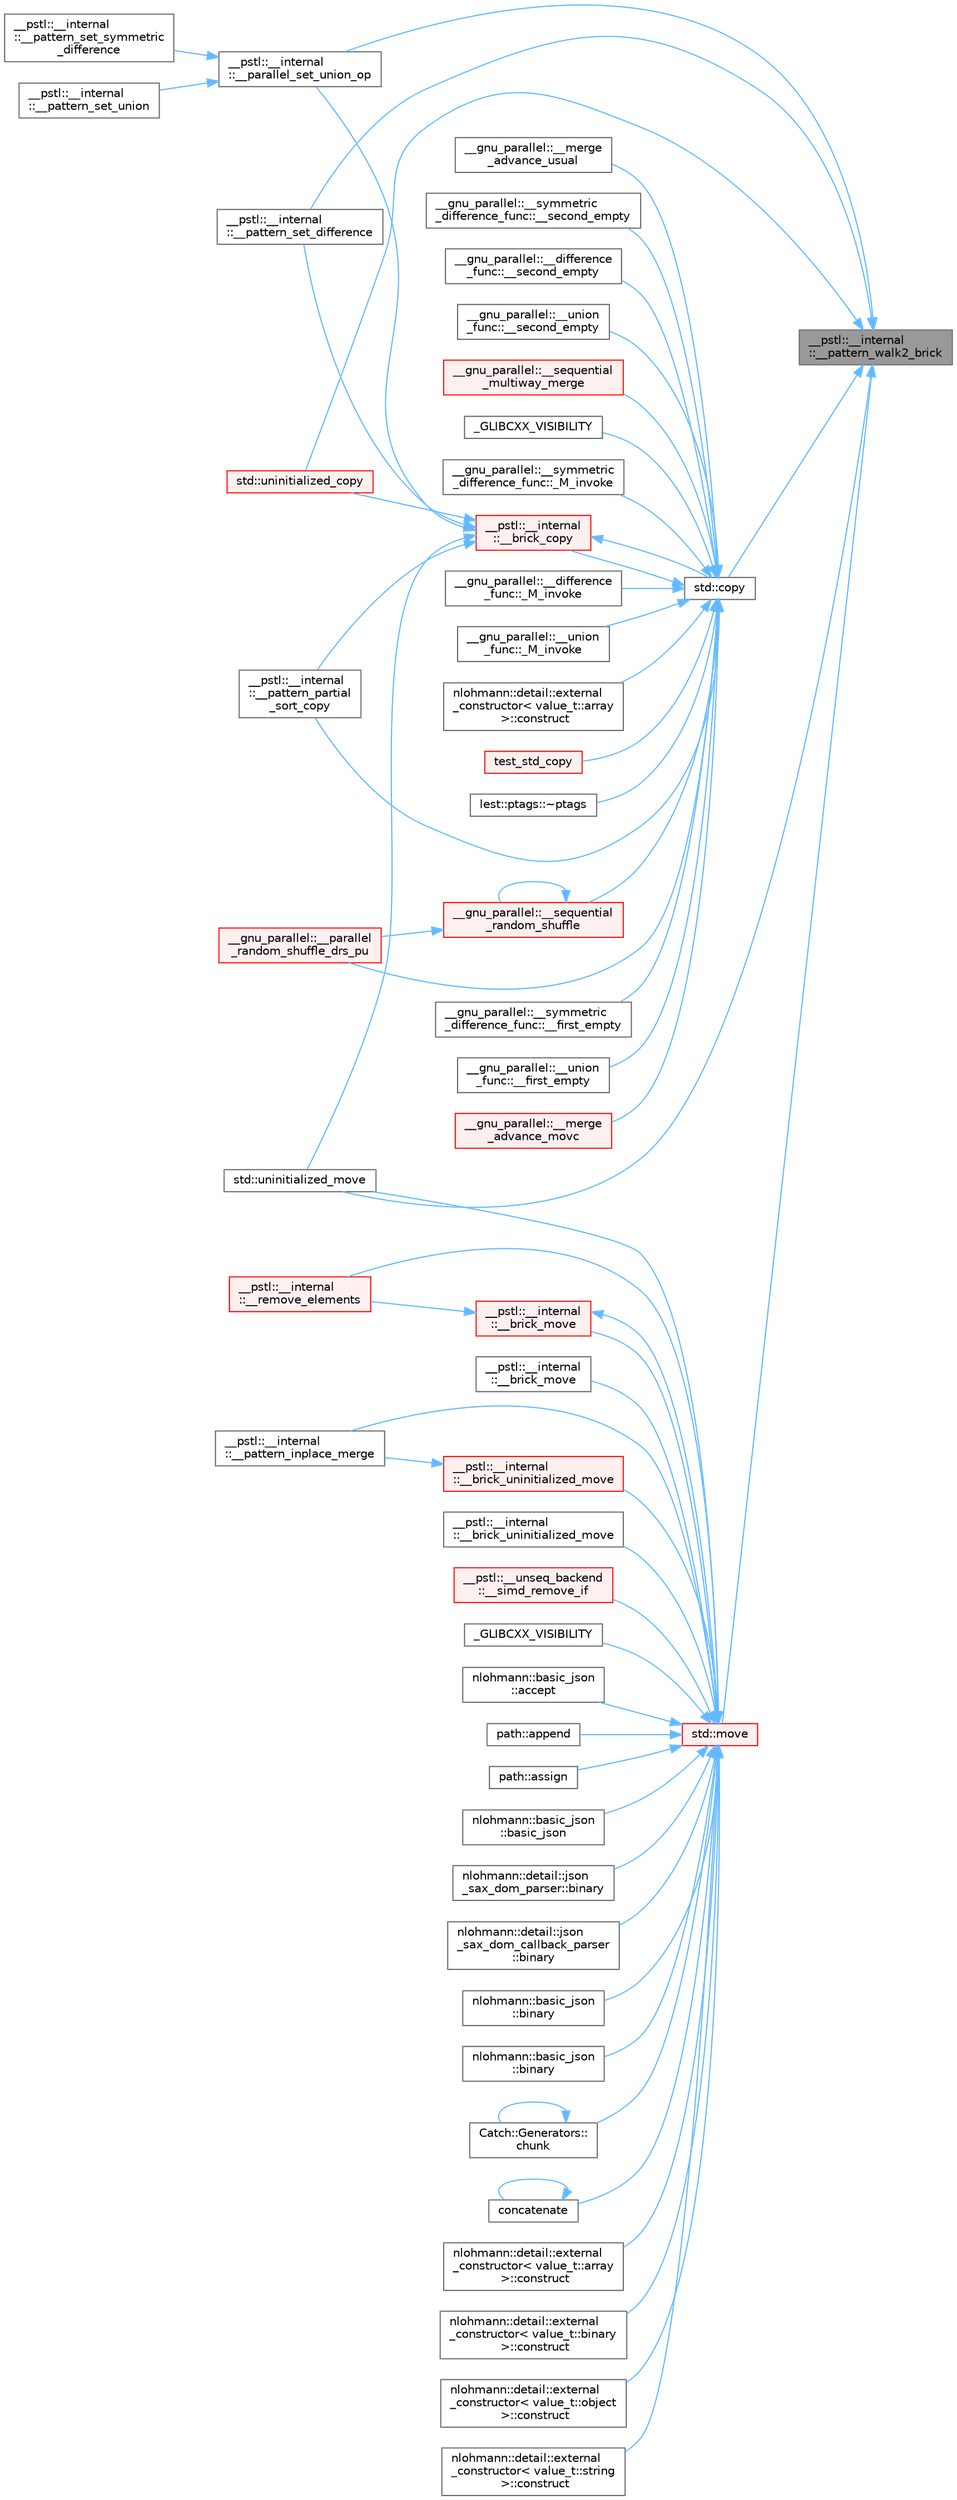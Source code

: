 digraph "__pstl::__internal::__pattern_walk2_brick"
{
 // LATEX_PDF_SIZE
  bgcolor="transparent";
  edge [fontname=Helvetica,fontsize=10,labelfontname=Helvetica,labelfontsize=10];
  node [fontname=Helvetica,fontsize=10,shape=box,height=0.2,width=0.4];
  rankdir="RL";
  Node1 [id="Node000001",label="__pstl::__internal\l::__pattern_walk2_brick",height=0.2,width=0.4,color="gray40", fillcolor="grey60", style="filled", fontcolor="black",tooltip=" "];
  Node1 -> Node2 [id="edge127_Node000001_Node000002",dir="back",color="steelblue1",style="solid",tooltip=" "];
  Node2 [id="Node000002",label="__pstl::__internal\l::__parallel_set_union_op",height=0.2,width=0.4,color="grey40", fillcolor="white", style="filled",URL="$namespace____pstl_1_1____internal.html#a32f3932c1bca5cc9da70582e4ddf540b",tooltip=" "];
  Node2 -> Node3 [id="edge128_Node000002_Node000003",dir="back",color="steelblue1",style="solid",tooltip=" "];
  Node3 [id="Node000003",label="__pstl::__internal\l::__pattern_set_symmetric\l_difference",height=0.2,width=0.4,color="grey40", fillcolor="white", style="filled",URL="$namespace____pstl_1_1____internal.html#a0a3f69c5b0b60d4ea1e4127f8eab8ef2",tooltip=" "];
  Node2 -> Node4 [id="edge129_Node000002_Node000004",dir="back",color="steelblue1",style="solid",tooltip=" "];
  Node4 [id="Node000004",label="__pstl::__internal\l::__pattern_set_union",height=0.2,width=0.4,color="grey40", fillcolor="white", style="filled",URL="$namespace____pstl_1_1____internal.html#ac7e0e35e17f94ea6ac0b9a531e6805f6",tooltip=" "];
  Node1 -> Node5 [id="edge130_Node000001_Node000005",dir="back",color="steelblue1",style="solid",tooltip=" "];
  Node5 [id="Node000005",label="__pstl::__internal\l::__pattern_set_difference",height=0.2,width=0.4,color="grey40", fillcolor="white", style="filled",URL="$namespace____pstl_1_1____internal.html#a21887a3e3ba35dc56e4d524dd6f2dde5",tooltip=" "];
  Node1 -> Node6 [id="edge131_Node000001_Node000006",dir="back",color="steelblue1",style="solid",tooltip=" "];
  Node6 [id="Node000006",label="std::copy",height=0.2,width=0.4,color="grey40", fillcolor="white", style="filled",URL="$namespacestd.html#a4e3366cc5ea1e47fac759952b877ed0d",tooltip=" "];
  Node6 -> Node7 [id="edge132_Node000006_Node000007",dir="back",color="steelblue1",style="solid",tooltip=" "];
  Node7 [id="Node000007",label="__pstl::__internal\l::__brick_copy",height=0.2,width=0.4,color="red", fillcolor="#FFF0F0", style="filled",URL="$namespace____pstl_1_1____internal.html#afeb0a574201d45df430150e28155b9de",tooltip=" "];
  Node7 -> Node2 [id="edge133_Node000007_Node000002",dir="back",color="steelblue1",style="solid",tooltip=" "];
  Node7 -> Node9 [id="edge134_Node000007_Node000009",dir="back",color="steelblue1",style="solid",tooltip=" "];
  Node9 [id="Node000009",label="__pstl::__internal\l::__pattern_partial\l_sort_copy",height=0.2,width=0.4,color="grey40", fillcolor="white", style="filled",URL="$namespace____pstl_1_1____internal.html#a0b0d1ce785beef64a5003271d4cd5c4a",tooltip=" "];
  Node7 -> Node5 [id="edge135_Node000007_Node000005",dir="back",color="steelblue1",style="solid",tooltip=" "];
  Node7 -> Node6 [id="edge136_Node000007_Node000006",dir="back",color="steelblue1",style="solid",tooltip=" "];
  Node7 -> Node11 [id="edge137_Node000007_Node000011",dir="back",color="steelblue1",style="solid",tooltip=" "];
  Node11 [id="Node000011",label="std::uninitialized_copy",height=0.2,width=0.4,color="red", fillcolor="#FFF0F0", style="filled",URL="$namespacestd.html#ae8f76360bfad6375b33b57235ca96d97",tooltip=" "];
  Node7 -> Node13 [id="edge138_Node000007_Node000013",dir="back",color="steelblue1",style="solid",tooltip=" "];
  Node13 [id="Node000013",label="std::uninitialized_move",height=0.2,width=0.4,color="grey40", fillcolor="white", style="filled",URL="$namespacestd.html#affe72b3822ef701f99b9ba1a6c953aed",tooltip=" "];
  Node6 -> Node14 [id="edge139_Node000006_Node000014",dir="back",color="steelblue1",style="solid",tooltip=" "];
  Node14 [id="Node000014",label="__gnu_parallel::__symmetric\l_difference_func::__first_empty",height=0.2,width=0.4,color="grey40", fillcolor="white", style="filled",URL="$struct____gnu__parallel_1_1____symmetric__difference__func.html#ad0c58badf7c8e795fbae1b8db27f317e",tooltip=" "];
  Node6 -> Node15 [id="edge140_Node000006_Node000015",dir="back",color="steelblue1",style="solid",tooltip=" "];
  Node15 [id="Node000015",label="__gnu_parallel::__union\l_func::__first_empty",height=0.2,width=0.4,color="grey40", fillcolor="white", style="filled",URL="$struct____gnu__parallel_1_1____union__func.html#a1a76a888a827bd73fe72033a9ef5b391",tooltip=" "];
  Node6 -> Node16 [id="edge141_Node000006_Node000016",dir="back",color="steelblue1",style="solid",tooltip=" "];
  Node16 [id="Node000016",label="__gnu_parallel::__merge\l_advance_movc",height=0.2,width=0.4,color="red", fillcolor="#FFF0F0", style="filled",URL="$namespace____gnu__parallel.html#a8deacd343b40dc77deeb1a8e515e7358",tooltip="Merge routine being able to merge only the __max_length smallest elements."];
  Node6 -> Node43 [id="edge142_Node000006_Node000043",dir="back",color="steelblue1",style="solid",tooltip=" "];
  Node43 [id="Node000043",label="__gnu_parallel::__merge\l_advance_usual",height=0.2,width=0.4,color="grey40", fillcolor="white", style="filled",URL="$namespace____gnu__parallel.html#a9a83f26ee291502fd0ccf83a566817c7",tooltip="Merge routine being able to merge only the __max_length smallest elements."];
  Node6 -> Node44 [id="edge143_Node000006_Node000044",dir="back",color="steelblue1",style="solid",tooltip=" "];
  Node44 [id="Node000044",label="__gnu_parallel::__parallel\l_random_shuffle_drs_pu",height=0.2,width=0.4,color="red", fillcolor="#FFF0F0", style="filled",URL="$namespace____gnu__parallel.html#ab52b56076dd965bea099a7187e621d0b",tooltip="Random shuffle code executed by each thread."];
  Node6 -> Node9 [id="edge144_Node000006_Node000009",dir="back",color="steelblue1",style="solid",tooltip=" "];
  Node6 -> Node47 [id="edge145_Node000006_Node000047",dir="back",color="steelblue1",style="solid",tooltip=" "];
  Node47 [id="Node000047",label="__gnu_parallel::__symmetric\l_difference_func::__second_empty",height=0.2,width=0.4,color="grey40", fillcolor="white", style="filled",URL="$struct____gnu__parallel_1_1____symmetric__difference__func.html#a758f7306bf9693c804cae6859f028774",tooltip=" "];
  Node6 -> Node48 [id="edge146_Node000006_Node000048",dir="back",color="steelblue1",style="solid",tooltip=" "];
  Node48 [id="Node000048",label="__gnu_parallel::__difference\l_func::__second_empty",height=0.2,width=0.4,color="grey40", fillcolor="white", style="filled",URL="$struct____gnu__parallel_1_1____difference__func.html#ac3e5dc1e1b3a6e966f81f153a6e71cf7",tooltip=" "];
  Node6 -> Node49 [id="edge147_Node000006_Node000049",dir="back",color="steelblue1",style="solid",tooltip=" "];
  Node49 [id="Node000049",label="__gnu_parallel::__union\l_func::__second_empty",height=0.2,width=0.4,color="grey40", fillcolor="white", style="filled",URL="$struct____gnu__parallel_1_1____union__func.html#af59937451b57960f91b97253a478ada3",tooltip=" "];
  Node6 -> Node20 [id="edge148_Node000006_Node000020",dir="back",color="steelblue1",style="solid",tooltip=" "];
  Node20 [id="Node000020",label="__gnu_parallel::__sequential\l_multiway_merge",height=0.2,width=0.4,color="red", fillcolor="#FFF0F0", style="filled",URL="$namespace____gnu__parallel.html#a5ccf0d17d06a0cdd449939227e55bd9d",tooltip="Sequential multi-way merging switch."];
  Node6 -> Node50 [id="edge149_Node000006_Node000050",dir="back",color="steelblue1",style="solid",tooltip=" "];
  Node50 [id="Node000050",label="__gnu_parallel::__sequential\l_random_shuffle",height=0.2,width=0.4,color="red", fillcolor="#FFF0F0", style="filled",URL="$namespace____gnu__parallel.html#aa9ee237cbbdd03ed217714a05e5a8868",tooltip="Sequential cache-efficient random shuffle."];
  Node50 -> Node44 [id="edge150_Node000050_Node000044",dir="back",color="steelblue1",style="solid",tooltip=" "];
  Node50 -> Node50 [id="edge151_Node000050_Node000050",dir="back",color="steelblue1",style="solid",tooltip=" "];
  Node6 -> Node51 [id="edge152_Node000006_Node000051",dir="back",color="steelblue1",style="solid",tooltip=" "];
  Node51 [id="Node000051",label="_GLIBCXX_VISIBILITY",height=0.2,width=0.4,color="grey40", fillcolor="white", style="filled",URL="$group__sorting__algorithms.html#ga544d74b2d5d0dd2197f5fd6f02691de0",tooltip=" "];
  Node6 -> Node52 [id="edge153_Node000006_Node000052",dir="back",color="steelblue1",style="solid",tooltip=" "];
  Node52 [id="Node000052",label="__gnu_parallel::__symmetric\l_difference_func::_M_invoke",height=0.2,width=0.4,color="grey40", fillcolor="white", style="filled",URL="$struct____gnu__parallel_1_1____symmetric__difference__func.html#ad0991ae1292e3609031af73e45e9359b",tooltip=" "];
  Node6 -> Node53 [id="edge154_Node000006_Node000053",dir="back",color="steelblue1",style="solid",tooltip=" "];
  Node53 [id="Node000053",label="__gnu_parallel::__difference\l_func::_M_invoke",height=0.2,width=0.4,color="grey40", fillcolor="white", style="filled",URL="$struct____gnu__parallel_1_1____difference__func.html#ac3d368ab71561228c073cf2cda62a67d",tooltip=" "];
  Node6 -> Node54 [id="edge155_Node000006_Node000054",dir="back",color="steelblue1",style="solid",tooltip=" "];
  Node54 [id="Node000054",label="__gnu_parallel::__union\l_func::_M_invoke",height=0.2,width=0.4,color="grey40", fillcolor="white", style="filled",URL="$struct____gnu__parallel_1_1____union__func.html#a6c6e3431433fd495dc36abc0bf53adf3",tooltip=" "];
  Node6 -> Node55 [id="edge156_Node000006_Node000055",dir="back",color="steelblue1",style="solid",tooltip=" "];
  Node55 [id="Node000055",label="nlohmann::detail::external\l_constructor\< value_t::array\l \>::construct",height=0.2,width=0.4,color="grey40", fillcolor="white", style="filled",URL="$structnlohmann_1_1detail_1_1external__constructor_3_01value__t_1_1array_01_4.html#a1b9226304e6492141080b4ebf228ddac",tooltip=" "];
  Node6 -> Node56 [id="edge157_Node000006_Node000056",dir="back",color="steelblue1",style="solid",tooltip=" "];
  Node56 [id="Node000056",label="test_std_copy",height=0.2,width=0.4,color="red", fillcolor="#FFF0F0", style="filled",URL="$_classes_2lib_2glm_2test_2core_2core__type__cast_8cpp.html#a8b9ef072f9cccce09afbc81aef387d2a",tooltip=" "];
  Node6 -> Node58 [id="edge158_Node000006_Node000058",dir="back",color="steelblue1",style="solid",tooltip=" "];
  Node58 [id="Node000058",label="lest::ptags::~ptags",height=0.2,width=0.4,color="grey40", fillcolor="white", style="filled",URL="$structlest_1_1ptags.html#a14735ba0320bfc60501c674e39f4252b",tooltip=" "];
  Node1 -> Node59 [id="edge159_Node000001_Node000059",dir="back",color="steelblue1",style="solid",tooltip=" "];
  Node59 [id="Node000059",label="std::move",height=0.2,width=0.4,color="red", fillcolor="#FFF0F0", style="filled",URL="$namespacestd.html#ac7095819f6a8da64d69b1ee3029c52be",tooltip=" "];
  Node59 -> Node60 [id="edge160_Node000059_Node000060",dir="back",color="steelblue1",style="solid",tooltip=" "];
  Node60 [id="Node000060",label="__pstl::__internal\l::__brick_move",height=0.2,width=0.4,color="red", fillcolor="#FFF0F0", style="filled",URL="$namespace____pstl_1_1____internal.html#a6d4b0add6bd0d4764ea4e41cde92d975",tooltip=" "];
  Node60 -> Node62 [id="edge161_Node000060_Node000062",dir="back",color="steelblue1",style="solid",tooltip=" "];
  Node62 [id="Node000062",label="__pstl::__internal\l::__remove_elements",height=0.2,width=0.4,color="red", fillcolor="#FFF0F0", style="filled",URL="$namespace____pstl_1_1____internal.html#ab96ad0e98fb260ea102f3a20ddc0dbf0",tooltip=" "];
  Node60 -> Node59 [id="edge162_Node000060_Node000059",dir="back",color="steelblue1",style="solid",tooltip=" "];
  Node59 -> Node65 [id="edge163_Node000059_Node000065",dir="back",color="steelblue1",style="solid",tooltip=" "];
  Node65 [id="Node000065",label="__pstl::__internal\l::__brick_move",height=0.2,width=0.4,color="grey40", fillcolor="white", style="filled",URL="$namespace____pstl_1_1____internal.html#a7680520275602d5e91c39a4d3d69c44a",tooltip=" "];
  Node59 -> Node66 [id="edge164_Node000059_Node000066",dir="back",color="steelblue1",style="solid",tooltip=" "];
  Node66 [id="Node000066",label="__pstl::__internal\l::__brick_uninitialized_move",height=0.2,width=0.4,color="red", fillcolor="#FFF0F0", style="filled",URL="$namespace____pstl_1_1____internal.html#af0e19ee5ecb61c1dc825f6cf32f73187",tooltip=" "];
  Node66 -> Node67 [id="edge165_Node000066_Node000067",dir="back",color="steelblue1",style="solid",tooltip=" "];
  Node67 [id="Node000067",label="__pstl::__internal\l::__pattern_inplace_merge",height=0.2,width=0.4,color="grey40", fillcolor="white", style="filled",URL="$namespace____pstl_1_1____internal.html#a4776592443a46071702773c7f7fd40d8",tooltip=" "];
  Node59 -> Node68 [id="edge166_Node000059_Node000068",dir="back",color="steelblue1",style="solid",tooltip=" "];
  Node68 [id="Node000068",label="__pstl::__internal\l::__brick_uninitialized_move",height=0.2,width=0.4,color="grey40", fillcolor="white", style="filled",URL="$namespace____pstl_1_1____internal.html#a0b4087c7ee26c9cfbfb34bd9b9483015",tooltip=" "];
  Node59 -> Node67 [id="edge167_Node000059_Node000067",dir="back",color="steelblue1",style="solid",tooltip=" "];
  Node59 -> Node62 [id="edge168_Node000059_Node000062",dir="back",color="steelblue1",style="solid",tooltip=" "];
  Node59 -> Node69 [id="edge169_Node000059_Node000069",dir="back",color="steelblue1",style="solid",tooltip=" "];
  Node69 [id="Node000069",label="__pstl::__unseq_backend\l::__simd_remove_if",height=0.2,width=0.4,color="red", fillcolor="#FFF0F0", style="filled",URL="$namespace____pstl_1_1____unseq__backend.html#af3e3465f13790c9379d715942bfd8234",tooltip=" "];
  Node59 -> Node71 [id="edge170_Node000059_Node000071",dir="back",color="steelblue1",style="solid",tooltip=" "];
  Node71 [id="Node000071",label="_GLIBCXX_VISIBILITY",height=0.2,width=0.4,color="grey40", fillcolor="white", style="filled",URL="$_classes_2lib_2include_2c_09_09_2backward_2auto__ptr_8h.html#a544d74b2d5d0dd2197f5fd6f02691de0",tooltip=" "];
  Node59 -> Node72 [id="edge171_Node000059_Node000072",dir="back",color="steelblue1",style="solid",tooltip=" "];
  Node72 [id="Node000072",label="nlohmann::basic_json\l::accept",height=0.2,width=0.4,color="grey40", fillcolor="white", style="filled",URL="$classnlohmann_1_1basic__json.html#a47fb596473649332185aedb0a8a6ccc5",tooltip="check if the input is valid JSON"];
  Node59 -> Node73 [id="edge172_Node000059_Node000073",dir="back",color="steelblue1",style="solid",tooltip=" "];
  Node73 [id="Node000073",label="path::append",height=0.2,width=0.4,color="grey40", fillcolor="white", style="filled",URL="$classpath.html#ae0bb96cdbc740ecab6c9d6f4992b479d",tooltip="Appends another path onto the end of this one."];
  Node59 -> Node74 [id="edge173_Node000059_Node000074",dir="back",color="steelblue1",style="solid",tooltip=" "];
  Node74 [id="Node000074",label="path::assign",height=0.2,width=0.4,color="grey40", fillcolor="white", style="filled",URL="$classpath.html#ae054c9202b32da787732c0e117453786",tooltip="Replaces the contents of the path with that of another."];
  Node59 -> Node75 [id="edge174_Node000059_Node000075",dir="back",color="steelblue1",style="solid",tooltip=" "];
  Node75 [id="Node000075",label="nlohmann::basic_json\l::basic_json",height=0.2,width=0.4,color="grey40", fillcolor="white", style="filled",URL="$classnlohmann_1_1basic__json.html#aeac617faf3448d6d2cb33a020be01d37",tooltip="create a container (array or object) from an initializer list"];
  Node59 -> Node76 [id="edge175_Node000059_Node000076",dir="back",color="steelblue1",style="solid",tooltip=" "];
  Node76 [id="Node000076",label="nlohmann::detail::json\l_sax_dom_parser::binary",height=0.2,width=0.4,color="grey40", fillcolor="white", style="filled",URL="$classnlohmann_1_1detail_1_1json__sax__dom__parser.html#acc05c450d515f0f95c37401bf23c8db3",tooltip=" "];
  Node59 -> Node77 [id="edge176_Node000059_Node000077",dir="back",color="steelblue1",style="solid",tooltip=" "];
  Node77 [id="Node000077",label="nlohmann::detail::json\l_sax_dom_callback_parser\l::binary",height=0.2,width=0.4,color="grey40", fillcolor="white", style="filled",URL="$classnlohmann_1_1detail_1_1json__sax__dom__callback__parser.html#a66f5515cddef5074c9499f21c26ac099",tooltip=" "];
  Node59 -> Node78 [id="edge177_Node000059_Node000078",dir="back",color="steelblue1",style="solid",tooltip=" "];
  Node78 [id="Node000078",label="nlohmann::basic_json\l::binary",height=0.2,width=0.4,color="grey40", fillcolor="white", style="filled",URL="$classnlohmann_1_1basic__json.html#ab085777bbfbfac5a472120b991ef5cf3",tooltip="explicitly create a binary array"];
  Node59 -> Node79 [id="edge178_Node000059_Node000079",dir="back",color="steelblue1",style="solid",tooltip=" "];
  Node79 [id="Node000079",label="nlohmann::basic_json\l::binary",height=0.2,width=0.4,color="grey40", fillcolor="white", style="filled",URL="$classnlohmann_1_1basic__json.html#a534d4793bcfa81a307b7f3f7eab2cff9",tooltip="explicitly create a binary array (with subtype)"];
  Node59 -> Node80 [id="edge179_Node000059_Node000080",dir="back",color="steelblue1",style="solid",tooltip=" "];
  Node80 [id="Node000080",label="Catch::Generators::\lchunk",height=0.2,width=0.4,color="grey40", fillcolor="white", style="filled",URL="$namespace_catch_1_1_generators.html#acb4654b4e840e438e3bc204ac4d8e157",tooltip=" "];
  Node80 -> Node80 [id="edge180_Node000080_Node000080",dir="back",color="steelblue1",style="solid",tooltip=" "];
  Node59 -> Node81 [id="edge181_Node000059_Node000081",dir="back",color="steelblue1",style="solid",tooltip=" "];
  Node81 [id="Node000081",label="concatenate",height=0.2,width=0.4,color="grey40", fillcolor="white", style="filled",URL="$parser_8inl.html#af49131ba8c9d457cc429110e01808f9a",tooltip=" "];
  Node81 -> Node81 [id="edge182_Node000081_Node000081",dir="back",color="steelblue1",style="solid",tooltip=" "];
  Node59 -> Node82 [id="edge183_Node000059_Node000082",dir="back",color="steelblue1",style="solid",tooltip=" "];
  Node82 [id="Node000082",label="nlohmann::detail::external\l_constructor\< value_t::array\l \>::construct",height=0.2,width=0.4,color="grey40", fillcolor="white", style="filled",URL="$structnlohmann_1_1detail_1_1external__constructor_3_01value__t_1_1array_01_4.html#a50474d6624957a630a1d398cac1e7bfa",tooltip=" "];
  Node59 -> Node83 [id="edge184_Node000059_Node000083",dir="back",color="steelblue1",style="solid",tooltip=" "];
  Node83 [id="Node000083",label="nlohmann::detail::external\l_constructor\< value_t::binary\l \>::construct",height=0.2,width=0.4,color="grey40", fillcolor="white", style="filled",URL="$structnlohmann_1_1detail_1_1external__constructor_3_01value__t_1_1binary_01_4.html#a1c478157dc8bad20f09572c5b2406150",tooltip=" "];
  Node59 -> Node84 [id="edge185_Node000059_Node000084",dir="back",color="steelblue1",style="solid",tooltip=" "];
  Node84 [id="Node000084",label="nlohmann::detail::external\l_constructor\< value_t::object\l \>::construct",height=0.2,width=0.4,color="grey40", fillcolor="white", style="filled",URL="$structnlohmann_1_1detail_1_1external__constructor_3_01value__t_1_1object_01_4.html#a1e044961affbd6417386d6e9f1d545e9",tooltip=" "];
  Node59 -> Node85 [id="edge186_Node000059_Node000085",dir="back",color="steelblue1",style="solid",tooltip=" "];
  Node85 [id="Node000085",label="nlohmann::detail::external\l_constructor\< value_t::string\l \>::construct",height=0.2,width=0.4,color="grey40", fillcolor="white", style="filled",URL="$structnlohmann_1_1detail_1_1external__constructor_3_01value__t_1_1string_01_4.html#a74f56b9ca1d4e8db9751353d76668322",tooltip=" "];
  Node59 -> Node13 [id="edge187_Node000059_Node000013",dir="back",color="steelblue1",style="solid",tooltip=" "];
  Node1 -> Node11 [id="edge188_Node000001_Node000011",dir="back",color="steelblue1",style="solid",tooltip=" "];
  Node1 -> Node13 [id="edge189_Node000001_Node000013",dir="back",color="steelblue1",style="solid",tooltip=" "];
}
